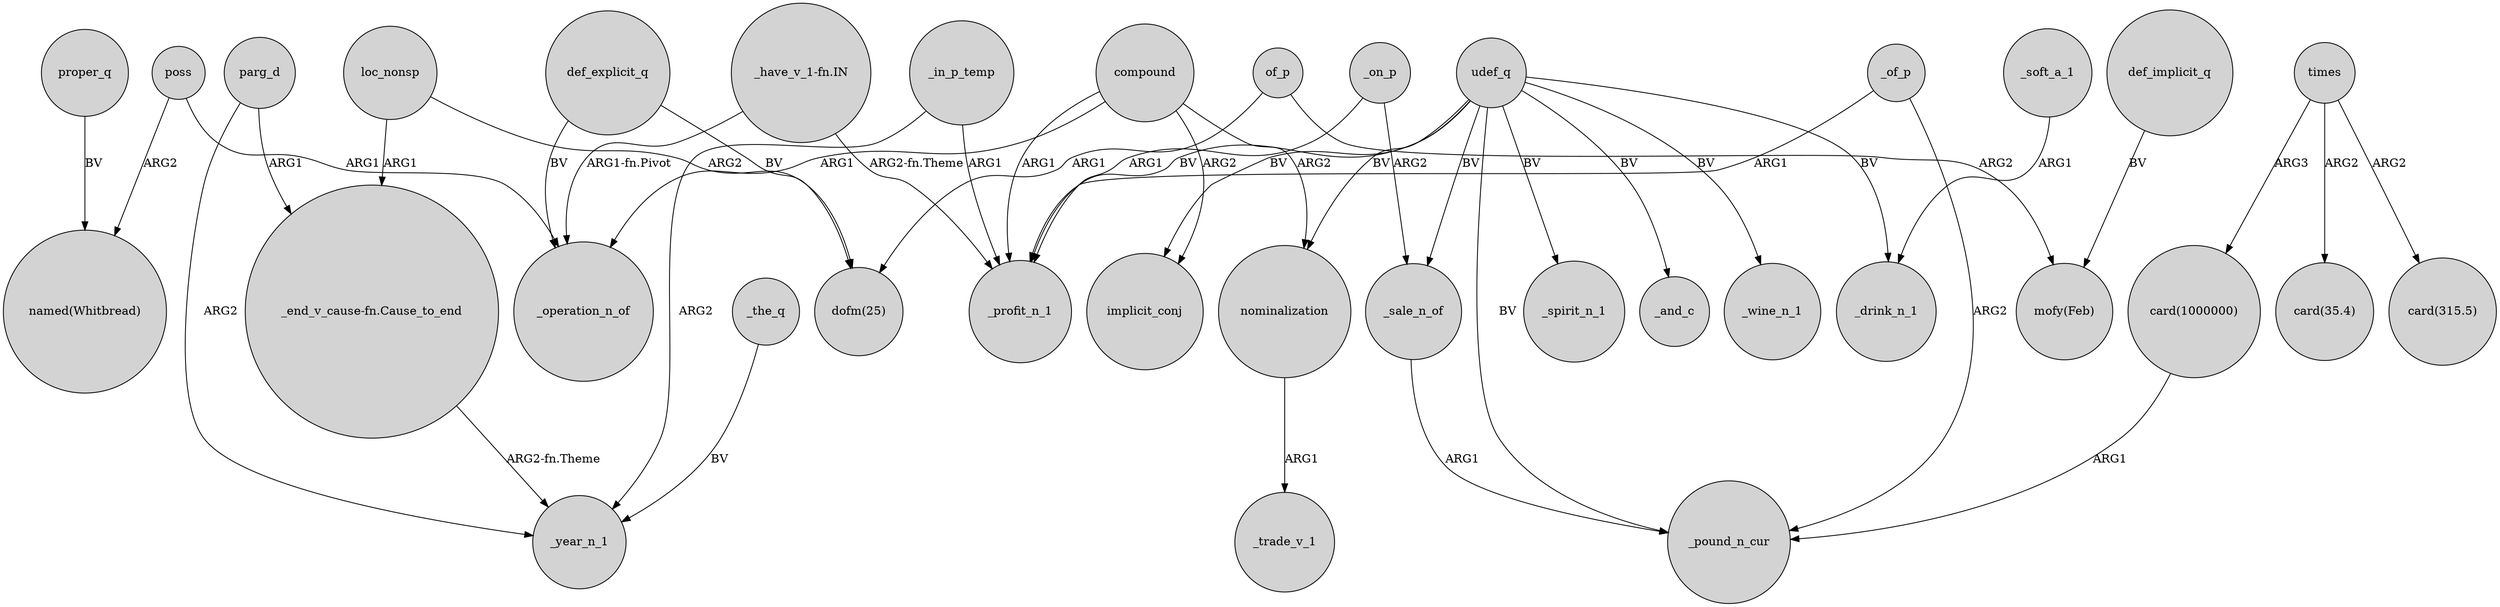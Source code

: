 digraph {
	node [shape=circle style=filled]
	udef_q -> _drink_n_1 [label=BV]
	compound -> _operation_n_of [label=ARG1]
	_on_p -> _profit_n_1 [label=ARG1]
	compound -> implicit_conj [label=ARG2]
	of_p -> "mofy(Feb)" [label=ARG2]
	loc_nonsp -> "dofm(25)" [label=ARG2]
	poss -> _operation_n_of [label=ARG1]
	"card(1000000)" -> _pound_n_cur [label=ARG1]
	def_implicit_q -> "mofy(Feb)" [label=BV]
	_soft_a_1 -> _drink_n_1 [label=ARG1]
	compound -> _profit_n_1 [label=ARG1]
	parg_d -> _year_n_1 [label=ARG2]
	"_have_v_1-fn.IN" -> _operation_n_of [label="ARG1-fn.Pivot"]
	compound -> nominalization [label=ARG2]
	udef_q -> _pound_n_cur [label=BV]
	nominalization -> _trade_v_1 [label=ARG1]
	udef_q -> implicit_conj [label=BV]
	def_explicit_q -> "dofm(25)" [label=BV]
	_sale_n_of -> _pound_n_cur [label=ARG1]
	_in_p_temp -> _year_n_1 [label=ARG2]
	_of_p -> _profit_n_1 [label=ARG1]
	def_explicit_q -> _operation_n_of [label=BV]
	_of_p -> _pound_n_cur [label=ARG2]
	times -> "card(35.4)" [label=ARG2]
	poss -> "named(Whitbread)" [label=ARG2]
	proper_q -> "named(Whitbread)" [label=BV]
	udef_q -> _wine_n_1 [label=BV]
	times -> "card(1000000)" [label=ARG3]
	loc_nonsp -> "_end_v_cause-fn.Cause_to_end" [label=ARG1]
	parg_d -> "_end_v_cause-fn.Cause_to_end" [label=ARG1]
	_on_p -> _sale_n_of [label=ARG2]
	udef_q -> nominalization [label=BV]
	times -> "card(315.5)" [label=ARG2]
	_the_q -> _year_n_1 [label=BV]
	udef_q -> _sale_n_of [label=BV]
	of_p -> "dofm(25)" [label=ARG1]
	udef_q -> _profit_n_1 [label=BV]
	udef_q -> _spirit_n_1 [label=BV]
	udef_q -> _and_c [label=BV]
	"_have_v_1-fn.IN" -> _profit_n_1 [label="ARG2-fn.Theme"]
	_in_p_temp -> _profit_n_1 [label=ARG1]
	"_end_v_cause-fn.Cause_to_end" -> _year_n_1 [label="ARG2-fn.Theme"]
}
